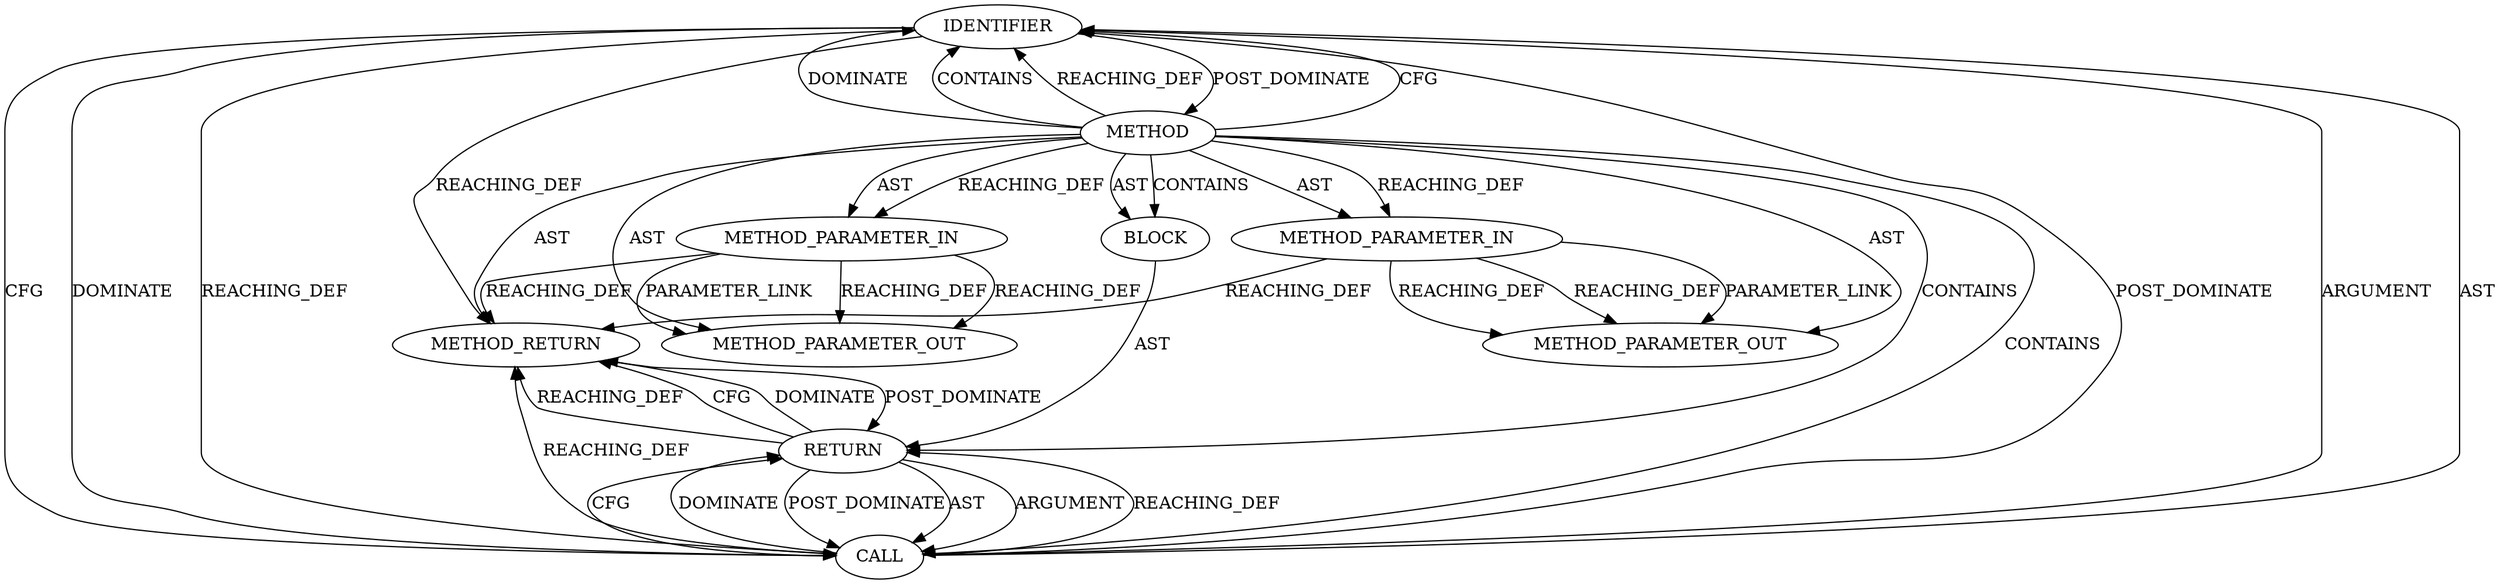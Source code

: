 digraph {
  513 [label=IDENTIFIER ORDER=1 ARGUMENT_INDEX=1 CODE="EOPNOTSUPP" COLUMN_NUMBER=10 LINE_NUMBER=250 TYPE_FULL_NAME="ANY" NAME="EOPNOTSUPP"]
  509 [label=METHOD_PARAMETER_IN ORDER=2 CODE="struct tls_context *ctx" IS_VARIADIC=false COLUMN_NUMBER=44 LINE_NUMBER=248 TYPE_FULL_NAME="tls_context*" EVALUATION_STRATEGY="BY_VALUE" INDEX=2 NAME="ctx"]
  510 [label=BLOCK ORDER=3 ARGUMENT_INDEX=-1 CODE="{
	return -EOPNOTSUPP;
}" COLUMN_NUMBER=1 LINE_NUMBER=249 TYPE_FULL_NAME="void"]
  21240 [label=METHOD_PARAMETER_OUT ORDER=2 CODE="struct tls_context *ctx" IS_VARIADIC=false COLUMN_NUMBER=44 LINE_NUMBER=248 TYPE_FULL_NAME="tls_context*" EVALUATION_STRATEGY="BY_VALUE" INDEX=2 NAME="ctx"]
  514 [label=METHOD_RETURN ORDER=4 CODE="RET" COLUMN_NUMBER=1 LINE_NUMBER=247 TYPE_FULL_NAME="int" EVALUATION_STRATEGY="BY_VALUE"]
  512 [label=CALL ORDER=1 ARGUMENT_INDEX=-1 CODE="-EOPNOTSUPP" COLUMN_NUMBER=9 METHOD_FULL_NAME="<operator>.minus" LINE_NUMBER=250 TYPE_FULL_NAME="<empty>" DISPATCH_TYPE="STATIC_DISPATCH" SIGNATURE="" NAME="<operator>.minus"]
  21239 [label=METHOD_PARAMETER_OUT ORDER=1 CODE="struct sock *sk" IS_VARIADIC=false COLUMN_NUMBER=27 LINE_NUMBER=248 TYPE_FULL_NAME="sock*" EVALUATION_STRATEGY="BY_VALUE" INDEX=1 NAME="sk"]
  511 [label=RETURN ORDER=1 ARGUMENT_INDEX=-1 CODE="return -EOPNOTSUPP;" COLUMN_NUMBER=2 LINE_NUMBER=250]
  508 [label=METHOD_PARAMETER_IN ORDER=1 CODE="struct sock *sk" IS_VARIADIC=false COLUMN_NUMBER=27 LINE_NUMBER=248 TYPE_FULL_NAME="sock*" EVALUATION_STRATEGY="BY_VALUE" INDEX=1 NAME="sk"]
  507 [label=METHOD COLUMN_NUMBER=1 LINE_NUMBER=247 COLUMN_NUMBER_END=1 IS_EXTERNAL=false SIGNATURE="int tls_set_device_offload_rx (sock*,tls_context*)" NAME="tls_set_device_offload_rx" AST_PARENT_TYPE="TYPE_DECL" AST_PARENT_FULL_NAME="tls.h:<global>" ORDER=67 CODE="static inline int
tls_set_device_offload_rx(struct sock *sk, struct tls_context *ctx)
{
	return -EOPNOTSUPP;
}" FULL_NAME="tls_set_device_offload_rx" LINE_NUMBER_END=251 FILENAME="tls.h"]
  512 -> 513 [label=POST_DOMINATE ]
  511 -> 512 [label=ARGUMENT ]
  507 -> 513 [label=CFG ]
  507 -> 509 [label=REACHING_DEF VARIABLE=""]
  511 -> 514 [label=REACHING_DEF VARIABLE="<RET>"]
  512 -> 513 [label=ARGUMENT ]
  509 -> 514 [label=REACHING_DEF VARIABLE="ctx"]
  507 -> 510 [label=CONTAINS ]
  507 -> 21240 [label=AST ]
  507 -> 512 [label=CONTAINS ]
  507 -> 21239 [label=AST ]
  507 -> 513 [label=DOMINATE ]
  513 -> 512 [label=CFG ]
  514 -> 511 [label=POST_DOMINATE ]
  510 -> 511 [label=AST ]
  507 -> 514 [label=AST ]
  513 -> 507 [label=POST_DOMINATE ]
  507 -> 510 [label=AST ]
  509 -> 21240 [label=REACHING_DEF VARIABLE="ctx"]
  509 -> 21240 [label=REACHING_DEF VARIABLE="ctx"]
  512 -> 511 [label=REACHING_DEF VARIABLE="-EOPNOTSUPP"]
  507 -> 508 [label=REACHING_DEF VARIABLE=""]
  507 -> 513 [label=CONTAINS ]
  507 -> 511 [label=CONTAINS ]
  513 -> 512 [label=DOMINATE ]
  509 -> 21240 [label=PARAMETER_LINK ]
  512 -> 511 [label=CFG ]
  507 -> 508 [label=AST ]
  513 -> 514 [label=REACHING_DEF VARIABLE="EOPNOTSUPP"]
  508 -> 21239 [label=PARAMETER_LINK ]
  507 -> 509 [label=AST ]
  507 -> 513 [label=REACHING_DEF VARIABLE=""]
  511 -> 512 [label=POST_DOMINATE ]
  512 -> 514 [label=REACHING_DEF VARIABLE="-EOPNOTSUPP"]
  512 -> 513 [label=AST ]
  508 -> 514 [label=REACHING_DEF VARIABLE="sk"]
  511 -> 514 [label=CFG ]
  511 -> 512 [label=AST ]
  513 -> 512 [label=REACHING_DEF VARIABLE="EOPNOTSUPP"]
  508 -> 21239 [label=REACHING_DEF VARIABLE="sk"]
  508 -> 21239 [label=REACHING_DEF VARIABLE="sk"]
  512 -> 511 [label=DOMINATE ]
  511 -> 514 [label=DOMINATE ]
}
